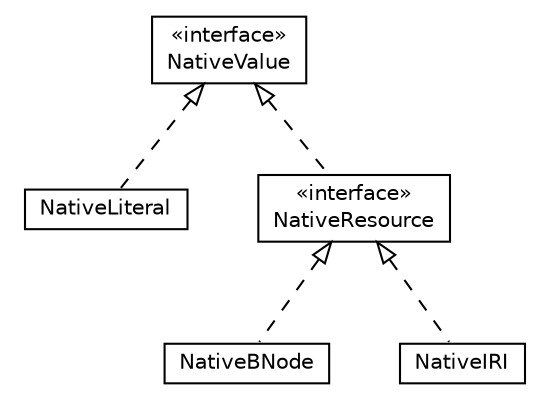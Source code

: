 #!/usr/local/bin/dot
#
# Class diagram 
# Generated by UMLGraph version R5_6-24-gf6e263 (http://www.umlgraph.org/)
#

digraph G {
	edge [fontname="Helvetica",fontsize=10,labelfontname="Helvetica",labelfontsize=10];
	node [fontname="Helvetica",fontsize=10,shape=plaintext];
	nodesep=0.25;
	ranksep=0.5;
	// org.universAAL.context.rdf4j.sail.model.NativeLiteral
	c674 [label=<<table title="org.universAAL.context.rdf4j.sail.model.NativeLiteral" border="0" cellborder="1" cellspacing="0" cellpadding="2" port="p" href="./NativeLiteral.html">
		<tr><td><table border="0" cellspacing="0" cellpadding="1">
<tr><td align="center" balign="center"> NativeLiteral </td></tr>
		</table></td></tr>
		</table>>, URL="./NativeLiteral.html", fontname="Helvetica", fontcolor="black", fontsize=10.0];
	// org.universAAL.context.rdf4j.sail.model.NativeValue
	c675 [label=<<table title="org.universAAL.context.rdf4j.sail.model.NativeValue" border="0" cellborder="1" cellspacing="0" cellpadding="2" port="p" href="./NativeValue.html">
		<tr><td><table border="0" cellspacing="0" cellpadding="1">
<tr><td align="center" balign="center"> &#171;interface&#187; </td></tr>
<tr><td align="center" balign="center"> NativeValue </td></tr>
		</table></td></tr>
		</table>>, URL="./NativeValue.html", fontname="Helvetica", fontcolor="black", fontsize=10.0];
	// org.universAAL.context.rdf4j.sail.model.NativeBNode
	c676 [label=<<table title="org.universAAL.context.rdf4j.sail.model.NativeBNode" border="0" cellborder="1" cellspacing="0" cellpadding="2" port="p" href="./NativeBNode.html">
		<tr><td><table border="0" cellspacing="0" cellpadding="1">
<tr><td align="center" balign="center"> NativeBNode </td></tr>
		</table></td></tr>
		</table>>, URL="./NativeBNode.html", fontname="Helvetica", fontcolor="black", fontsize=10.0];
	// org.universAAL.context.rdf4j.sail.model.NativeResource
	c677 [label=<<table title="org.universAAL.context.rdf4j.sail.model.NativeResource" border="0" cellborder="1" cellspacing="0" cellpadding="2" port="p" href="./NativeResource.html">
		<tr><td><table border="0" cellspacing="0" cellpadding="1">
<tr><td align="center" balign="center"> &#171;interface&#187; </td></tr>
<tr><td align="center" balign="center"> NativeResource </td></tr>
		</table></td></tr>
		</table>>, URL="./NativeResource.html", fontname="Helvetica", fontcolor="black", fontsize=10.0];
	// org.universAAL.context.rdf4j.sail.model.NativeIRI
	c678 [label=<<table title="org.universAAL.context.rdf4j.sail.model.NativeIRI" border="0" cellborder="1" cellspacing="0" cellpadding="2" port="p" href="./NativeIRI.html">
		<tr><td><table border="0" cellspacing="0" cellpadding="1">
<tr><td align="center" balign="center"> NativeIRI </td></tr>
		</table></td></tr>
		</table>>, URL="./NativeIRI.html", fontname="Helvetica", fontcolor="black", fontsize=10.0];
	//org.universAAL.context.rdf4j.sail.model.NativeLiteral implements org.universAAL.context.rdf4j.sail.model.NativeValue
	c675:p -> c674:p [dir=back,arrowtail=empty,style=dashed];
	//org.universAAL.context.rdf4j.sail.model.NativeBNode implements org.universAAL.context.rdf4j.sail.model.NativeResource
	c677:p -> c676:p [dir=back,arrowtail=empty,style=dashed];
	//org.universAAL.context.rdf4j.sail.model.NativeResource implements org.universAAL.context.rdf4j.sail.model.NativeValue
	c675:p -> c677:p [dir=back,arrowtail=empty,style=dashed];
	//org.universAAL.context.rdf4j.sail.model.NativeIRI implements org.universAAL.context.rdf4j.sail.model.NativeResource
	c677:p -> c678:p [dir=back,arrowtail=empty,style=dashed];
}

